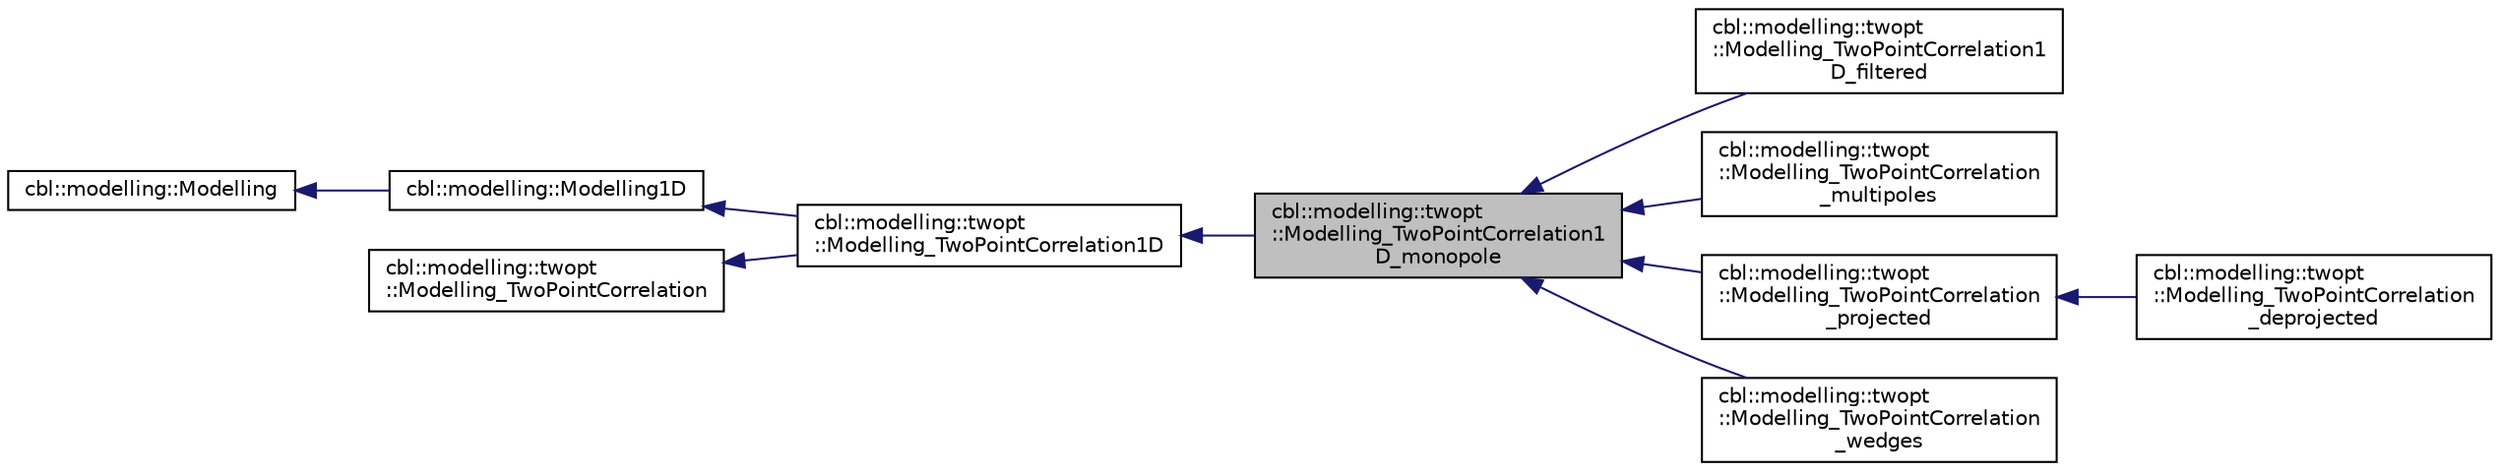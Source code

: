 digraph "cbl::modelling::twopt::Modelling_TwoPointCorrelation1D_monopole"
{
  edge [fontname="Helvetica",fontsize="10",labelfontname="Helvetica",labelfontsize="10"];
  node [fontname="Helvetica",fontsize="10",shape=record];
  rankdir="LR";
  Node0 [label="cbl::modelling::twopt\l::Modelling_TwoPointCorrelation1\lD_monopole",height=0.2,width=0.4,color="black", fillcolor="grey75", style="filled", fontcolor="black"];
  Node1 -> Node0 [dir="back",color="midnightblue",fontsize="10",style="solid",fontname="Helvetica"];
  Node1 [label="cbl::modelling::twopt\l::Modelling_TwoPointCorrelation1D",height=0.2,width=0.4,color="black", fillcolor="white", style="filled",URL="$d6/d8d/classcbl_1_1modelling_1_1twopt_1_1Modelling__TwoPointCorrelation1D.html",tooltip="The class Modelling_TwoPointCorrelation1D. "];
  Node2 -> Node1 [dir="back",color="midnightblue",fontsize="10",style="solid",fontname="Helvetica"];
  Node2 [label="cbl::modelling::Modelling1D",height=0.2,width=0.4,color="black", fillcolor="white", style="filled",URL="$d3/d42/classcbl_1_1modelling_1_1Modelling1D.html",tooltip="The class Modelling1D. "];
  Node3 -> Node2 [dir="back",color="midnightblue",fontsize="10",style="solid",fontname="Helvetica"];
  Node3 [label="cbl::modelling::Modelling",height=0.2,width=0.4,color="black", fillcolor="white", style="filled",URL="$de/ddc/classcbl_1_1modelling_1_1Modelling.html",tooltip="The class Modelling. "];
  Node4 -> Node1 [dir="back",color="midnightblue",fontsize="10",style="solid",fontname="Helvetica"];
  Node4 [label="cbl::modelling::twopt\l::Modelling_TwoPointCorrelation",height=0.2,width=0.4,color="black", fillcolor="white", style="filled",URL="$d0/d7c/classcbl_1_1modelling_1_1twopt_1_1Modelling__TwoPointCorrelation.html",tooltip="The class Modelling_TwoPointCorrelation. "];
  Node0 -> Node5 [dir="back",color="midnightblue",fontsize="10",style="solid",fontname="Helvetica"];
  Node5 [label="cbl::modelling::twopt\l::Modelling_TwoPointCorrelation1\lD_filtered",height=0.2,width=0.4,color="black", fillcolor="white", style="filled",URL="$d2/d3d/classcbl_1_1modelling_1_1twopt_1_1Modelling__TwoPointCorrelation1D__filtered.html",tooltip="The class Modelling_TwoPointCorrelation1D_filtered. "];
  Node0 -> Node6 [dir="back",color="midnightblue",fontsize="10",style="solid",fontname="Helvetica"];
  Node6 [label="cbl::modelling::twopt\l::Modelling_TwoPointCorrelation\l_multipoles",height=0.2,width=0.4,color="black", fillcolor="white", style="filled",URL="$db/dc5/classcbl_1_1modelling_1_1twopt_1_1Modelling__TwoPointCorrelation__multipoles.html",tooltip="The class Modelling_TwoPointCorrelation_multipoles. "];
  Node0 -> Node7 [dir="back",color="midnightblue",fontsize="10",style="solid",fontname="Helvetica"];
  Node7 [label="cbl::modelling::twopt\l::Modelling_TwoPointCorrelation\l_projected",height=0.2,width=0.4,color="black", fillcolor="white", style="filled",URL="$dd/d6e/classcbl_1_1modelling_1_1twopt_1_1Modelling__TwoPointCorrelation__projected.html",tooltip="The class Modelling_TwoPointCorrelation_projected. "];
  Node7 -> Node8 [dir="back",color="midnightblue",fontsize="10",style="solid",fontname="Helvetica"];
  Node8 [label="cbl::modelling::twopt\l::Modelling_TwoPointCorrelation\l_deprojected",height=0.2,width=0.4,color="black", fillcolor="white", style="filled",URL="$da/d35/classcbl_1_1modelling_1_1twopt_1_1Modelling__TwoPointCorrelation__deprojected.html",tooltip="The class Modelling_TwoPointCorrelation_deprojected. "];
  Node0 -> Node9 [dir="back",color="midnightblue",fontsize="10",style="solid",fontname="Helvetica"];
  Node9 [label="cbl::modelling::twopt\l::Modelling_TwoPointCorrelation\l_wedges",height=0.2,width=0.4,color="black", fillcolor="white", style="filled",URL="$d9/d7a/classcbl_1_1modelling_1_1twopt_1_1Modelling__TwoPointCorrelation__wedges.html",tooltip="The class Modelling_TwoPointCorrelation_wedges. "];
}

